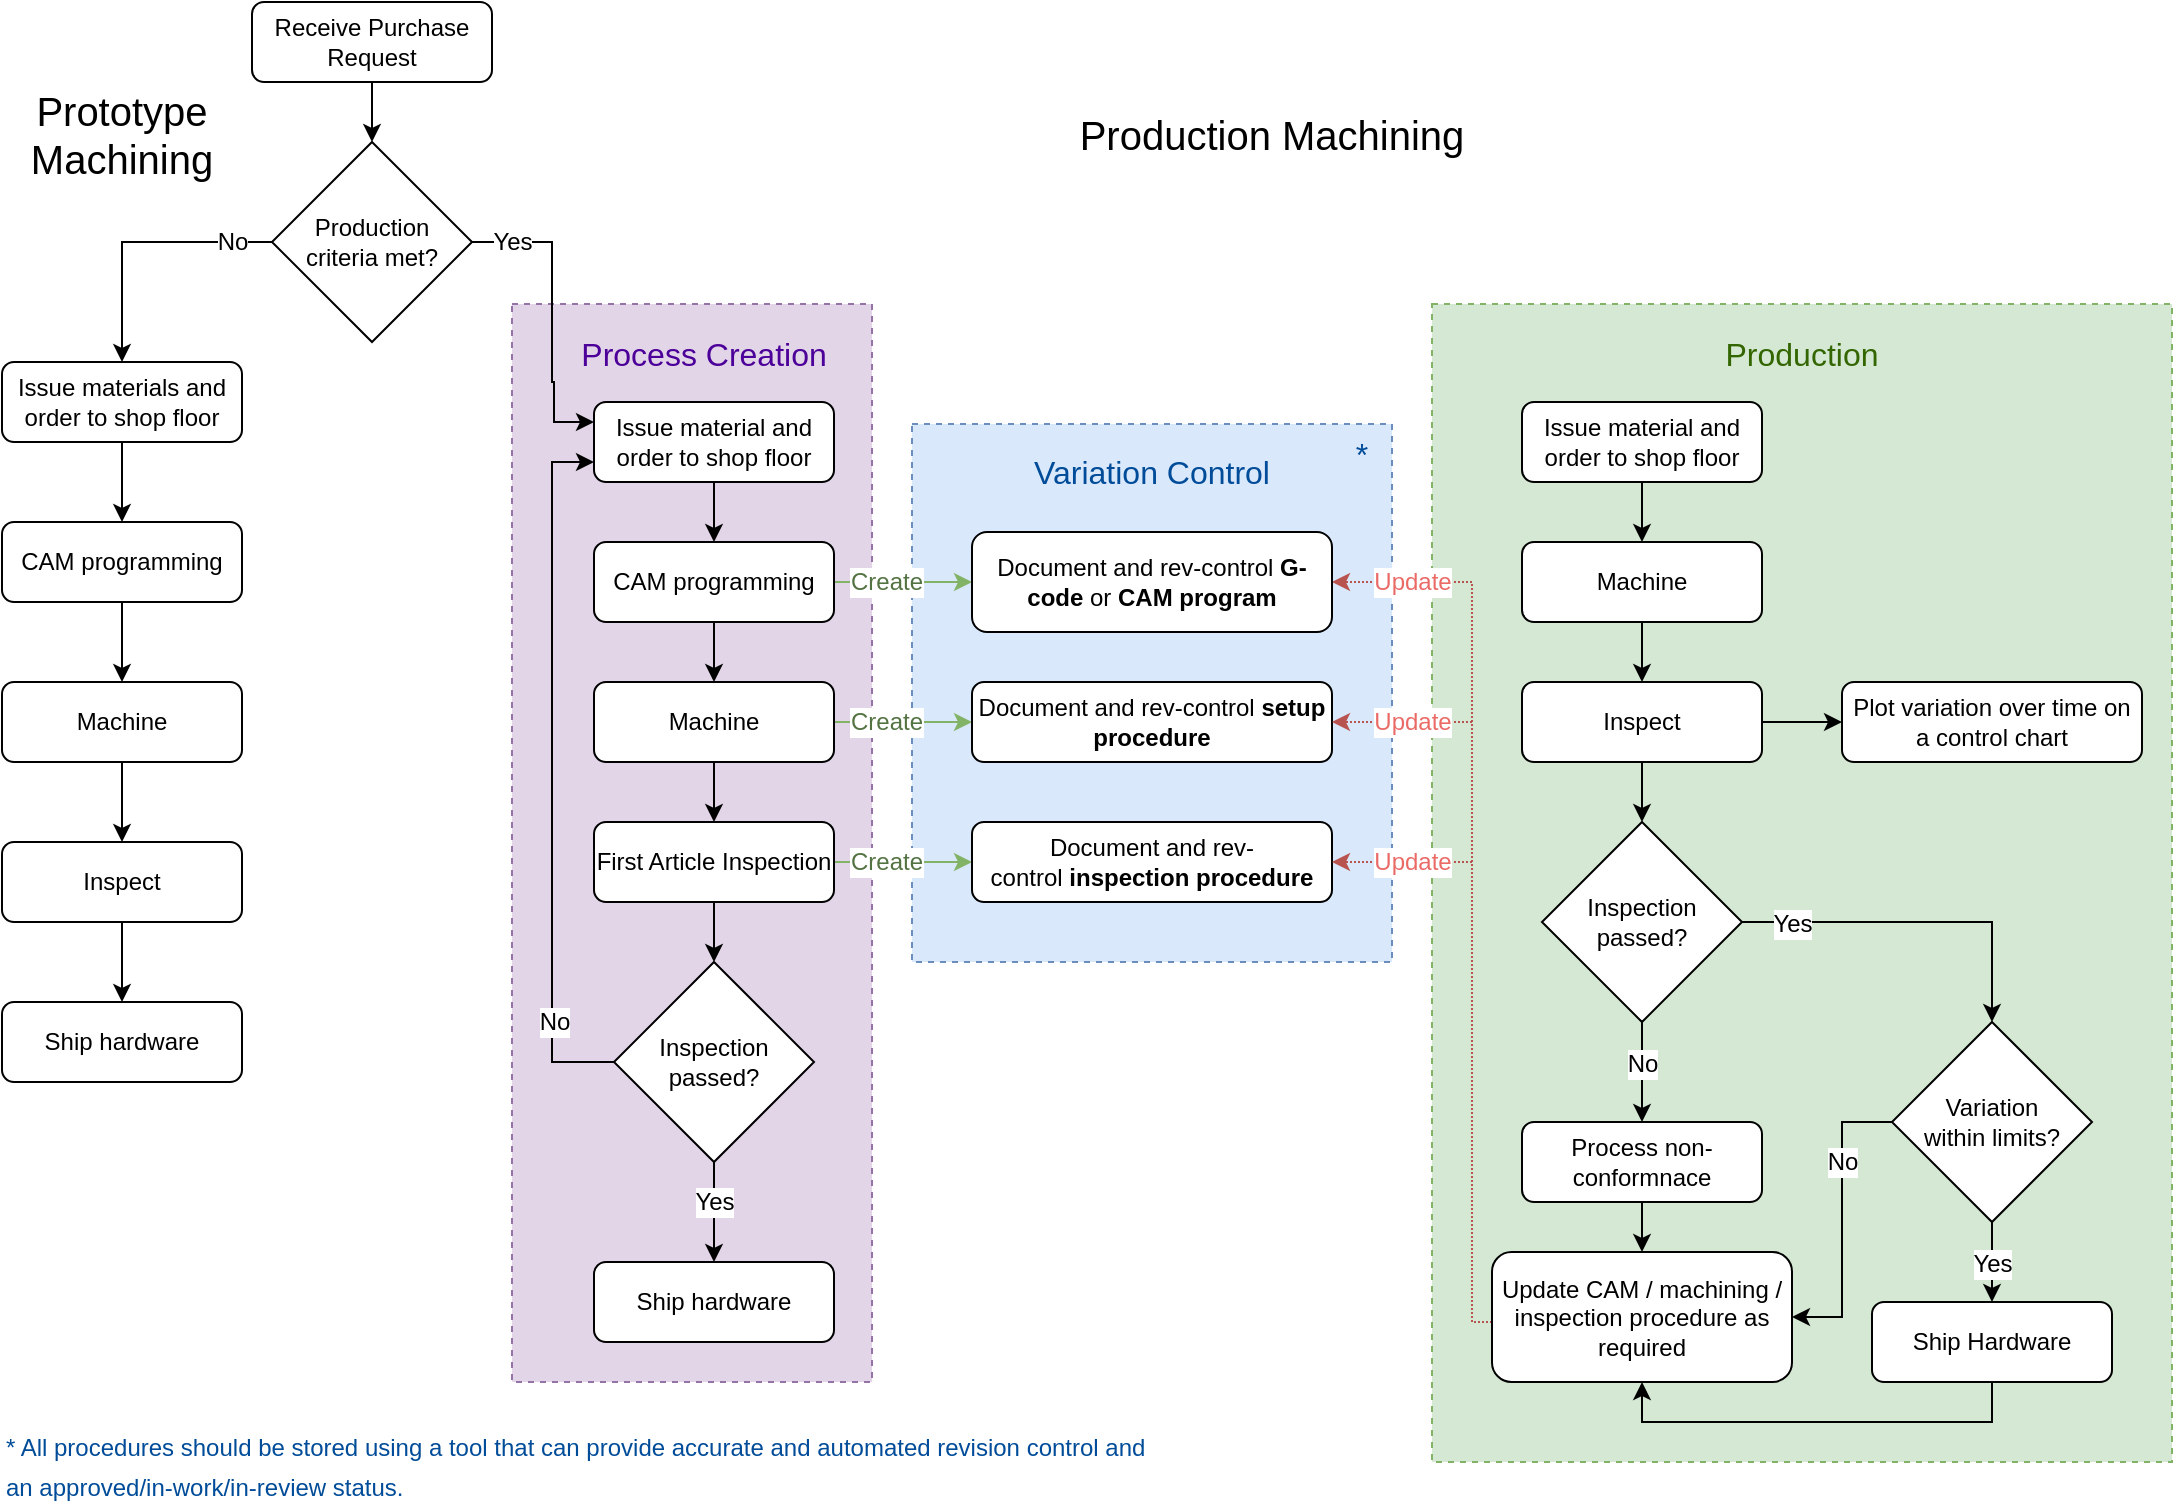 <mxfile version="17.4.6" type="github">
  <diagram id="C5RBs43oDa-KdzZeNtuy" name="Page-1">
    <mxGraphModel dx="2095" dy="1178" grid="1" gridSize="10" guides="1" tooltips="1" connect="1" arrows="1" fold="1" page="1" pageScale="1" pageWidth="1169" pageHeight="827" math="0" shadow="0">
      <root>
        <mxCell id="WIyWlLk6GJQsqaUBKTNV-0" />
        <mxCell id="WIyWlLk6GJQsqaUBKTNV-1" parent="WIyWlLk6GJQsqaUBKTNV-0" />
        <mxCell id="gqZH3z0eI0wR0jxWh7yX-99" value="" style="rounded=0;whiteSpace=wrap;html=1;dashed=1;labelBackgroundColor=#FFFFFF;fontSize=12;strokeColor=#82b366;fillColor=#d5e8d4;" vertex="1" parent="WIyWlLk6GJQsqaUBKTNV-1">
          <mxGeometry x="760" y="181" width="370" height="579" as="geometry" />
        </mxCell>
        <mxCell id="gqZH3z0eI0wR0jxWh7yX-97" value="" style="rounded=0;whiteSpace=wrap;html=1;dashed=1;labelBackgroundColor=#FFFFFF;fontSize=12;strokeColor=#6c8ebf;fillColor=#dae8fc;" vertex="1" parent="WIyWlLk6GJQsqaUBKTNV-1">
          <mxGeometry x="500" y="241" width="240" height="269" as="geometry" />
        </mxCell>
        <mxCell id="gqZH3z0eI0wR0jxWh7yX-96" value="" style="rounded=0;whiteSpace=wrap;html=1;dashed=1;labelBackgroundColor=#FFFFFF;fontSize=12;strokeColor=#9673a6;fillColor=#e1d5e7;" vertex="1" parent="WIyWlLk6GJQsqaUBKTNV-1">
          <mxGeometry x="300" y="181" width="180" height="539" as="geometry" />
        </mxCell>
        <mxCell id="gqZH3z0eI0wR0jxWh7yX-7" value="" style="edgeStyle=orthogonalEdgeStyle;rounded=0;orthogonalLoop=1;jettySize=auto;html=1;" edge="1" parent="WIyWlLk6GJQsqaUBKTNV-1" source="gqZH3z0eI0wR0jxWh7yX-3" target="gqZH3z0eI0wR0jxWh7yX-6">
          <mxGeometry relative="1" as="geometry" />
        </mxCell>
        <mxCell id="gqZH3z0eI0wR0jxWh7yX-3" value="Issue materials and order to shop floor" style="rounded=1;whiteSpace=wrap;html=1;fontSize=12;glass=0;strokeWidth=1;shadow=0;" vertex="1" parent="WIyWlLk6GJQsqaUBKTNV-1">
          <mxGeometry x="45" y="210" width="120" height="40" as="geometry" />
        </mxCell>
        <mxCell id="gqZH3z0eI0wR0jxWh7yX-9" style="edgeStyle=orthogonalEdgeStyle;rounded=0;orthogonalLoop=1;jettySize=auto;html=1;entryX=0.5;entryY=0;entryDx=0;entryDy=0;" edge="1" parent="WIyWlLk6GJQsqaUBKTNV-1" source="gqZH3z0eI0wR0jxWh7yX-6" target="gqZH3z0eI0wR0jxWh7yX-8">
          <mxGeometry relative="1" as="geometry" />
        </mxCell>
        <mxCell id="gqZH3z0eI0wR0jxWh7yX-6" value="CAM programming" style="rounded=1;whiteSpace=wrap;html=1;fontSize=12;glass=0;strokeWidth=1;shadow=0;" vertex="1" parent="WIyWlLk6GJQsqaUBKTNV-1">
          <mxGeometry x="45" y="290" width="120" height="40" as="geometry" />
        </mxCell>
        <mxCell id="gqZH3z0eI0wR0jxWh7yX-11" style="edgeStyle=orthogonalEdgeStyle;rounded=0;orthogonalLoop=1;jettySize=auto;html=1;entryX=0.5;entryY=0;entryDx=0;entryDy=0;" edge="1" parent="WIyWlLk6GJQsqaUBKTNV-1" source="gqZH3z0eI0wR0jxWh7yX-8" target="gqZH3z0eI0wR0jxWh7yX-10">
          <mxGeometry relative="1" as="geometry" />
        </mxCell>
        <mxCell id="gqZH3z0eI0wR0jxWh7yX-8" value="Machine" style="rounded=1;whiteSpace=wrap;html=1;fontSize=12;glass=0;strokeWidth=1;shadow=0;" vertex="1" parent="WIyWlLk6GJQsqaUBKTNV-1">
          <mxGeometry x="45" y="370" width="120" height="40" as="geometry" />
        </mxCell>
        <mxCell id="gqZH3z0eI0wR0jxWh7yX-12" style="edgeStyle=orthogonalEdgeStyle;rounded=0;orthogonalLoop=1;jettySize=auto;html=1;entryX=0.5;entryY=0;entryDx=0;entryDy=0;" edge="1" parent="WIyWlLk6GJQsqaUBKTNV-1" source="gqZH3z0eI0wR0jxWh7yX-10" target="gqZH3z0eI0wR0jxWh7yX-13">
          <mxGeometry relative="1" as="geometry">
            <mxPoint x="125" y="510" as="targetPoint" />
          </mxGeometry>
        </mxCell>
        <mxCell id="gqZH3z0eI0wR0jxWh7yX-10" value="Inspect" style="rounded=1;whiteSpace=wrap;html=1;fontSize=12;glass=0;strokeWidth=1;shadow=0;" vertex="1" parent="WIyWlLk6GJQsqaUBKTNV-1">
          <mxGeometry x="45" y="450" width="120" height="40" as="geometry" />
        </mxCell>
        <mxCell id="gqZH3z0eI0wR0jxWh7yX-13" value="Ship hardware" style="rounded=1;whiteSpace=wrap;html=1;fontSize=12;glass=0;strokeWidth=1;shadow=0;" vertex="1" parent="WIyWlLk6GJQsqaUBKTNV-1">
          <mxGeometry x="45" y="530" width="120" height="40" as="geometry" />
        </mxCell>
        <mxCell id="gqZH3z0eI0wR0jxWh7yX-14" style="edgeStyle=orthogonalEdgeStyle;rounded=0;orthogonalLoop=1;jettySize=auto;html=1;entryX=0.5;entryY=0;entryDx=0;entryDy=0;" edge="1" parent="WIyWlLk6GJQsqaUBKTNV-1" source="gqZH3z0eI0wR0jxWh7yX-15" target="gqZH3z0eI0wR0jxWh7yX-31">
          <mxGeometry relative="1" as="geometry">
            <mxPoint x="265" y="140" as="targetPoint" />
          </mxGeometry>
        </mxCell>
        <mxCell id="gqZH3z0eI0wR0jxWh7yX-15" value="Receive Purchase Request" style="rounded=1;whiteSpace=wrap;html=1;fontSize=12;glass=0;strokeWidth=1;shadow=0;" vertex="1" parent="WIyWlLk6GJQsqaUBKTNV-1">
          <mxGeometry x="170" y="30" width="120" height="40" as="geometry" />
        </mxCell>
        <mxCell id="gqZH3z0eI0wR0jxWh7yX-16" value="" style="edgeStyle=orthogonalEdgeStyle;rounded=0;orthogonalLoop=1;jettySize=auto;html=1;" edge="1" parent="WIyWlLk6GJQsqaUBKTNV-1" source="gqZH3z0eI0wR0jxWh7yX-17" target="gqZH3z0eI0wR0jxWh7yX-19">
          <mxGeometry relative="1" as="geometry" />
        </mxCell>
        <mxCell id="gqZH3z0eI0wR0jxWh7yX-17" value="Issue material and order to shop floor" style="rounded=1;whiteSpace=wrap;html=1;fontSize=12;glass=0;strokeWidth=1;shadow=0;" vertex="1" parent="WIyWlLk6GJQsqaUBKTNV-1">
          <mxGeometry x="341" y="230" width="120" height="40" as="geometry" />
        </mxCell>
        <mxCell id="gqZH3z0eI0wR0jxWh7yX-18" style="edgeStyle=orthogonalEdgeStyle;rounded=0;orthogonalLoop=1;jettySize=auto;html=1;entryX=0.5;entryY=0;entryDx=0;entryDy=0;" edge="1" parent="WIyWlLk6GJQsqaUBKTNV-1" source="gqZH3z0eI0wR0jxWh7yX-19" target="gqZH3z0eI0wR0jxWh7yX-21">
          <mxGeometry relative="1" as="geometry" />
        </mxCell>
        <mxCell id="gqZH3z0eI0wR0jxWh7yX-90" value="&lt;font color=&quot;#537342&quot;&gt;Create&lt;/font&gt;" style="edgeStyle=orthogonalEdgeStyle;rounded=0;orthogonalLoop=1;jettySize=auto;html=1;entryX=0;entryY=0.5;entryDx=0;entryDy=0;fontSize=12;fontColor=#000000;fillColor=#d5e8d4;strokeColor=#82b366;" edge="1" parent="WIyWlLk6GJQsqaUBKTNV-1" source="gqZH3z0eI0wR0jxWh7yX-19" target="gqZH3z0eI0wR0jxWh7yX-89">
          <mxGeometry x="-0.266" relative="1" as="geometry">
            <Array as="points">
              <mxPoint x="510" y="320" />
              <mxPoint x="510" y="320" />
            </Array>
            <mxPoint as="offset" />
          </mxGeometry>
        </mxCell>
        <mxCell id="gqZH3z0eI0wR0jxWh7yX-19" value="CAM programming" style="rounded=1;whiteSpace=wrap;html=1;fontSize=12;glass=0;strokeWidth=1;shadow=0;" vertex="1" parent="WIyWlLk6GJQsqaUBKTNV-1">
          <mxGeometry x="341" y="300" width="120" height="40" as="geometry" />
        </mxCell>
        <mxCell id="gqZH3z0eI0wR0jxWh7yX-20" style="edgeStyle=orthogonalEdgeStyle;rounded=0;orthogonalLoop=1;jettySize=auto;html=1;entryX=0.5;entryY=0;entryDx=0;entryDy=0;" edge="1" parent="WIyWlLk6GJQsqaUBKTNV-1" source="gqZH3z0eI0wR0jxWh7yX-21" target="gqZH3z0eI0wR0jxWh7yX-23">
          <mxGeometry relative="1" as="geometry" />
        </mxCell>
        <mxCell id="gqZH3z0eI0wR0jxWh7yX-92" value="&lt;font color=&quot;#537342&quot;&gt;Create&lt;/font&gt;" style="edgeStyle=orthogonalEdgeStyle;rounded=0;orthogonalLoop=1;jettySize=auto;html=1;entryX=0;entryY=0.5;entryDx=0;entryDy=0;fontSize=12;fontColor=#000000;fillColor=#d5e8d4;strokeColor=#82b366;" edge="1" parent="WIyWlLk6GJQsqaUBKTNV-1" source="gqZH3z0eI0wR0jxWh7yX-21" target="gqZH3z0eI0wR0jxWh7yX-37">
          <mxGeometry x="-0.265" relative="1" as="geometry">
            <Array as="points">
              <mxPoint x="490" y="390" />
              <mxPoint x="490" y="390" />
            </Array>
            <mxPoint as="offset" />
          </mxGeometry>
        </mxCell>
        <mxCell id="gqZH3z0eI0wR0jxWh7yX-21" value="Machine" style="rounded=1;whiteSpace=wrap;html=1;fontSize=12;glass=0;strokeWidth=1;shadow=0;" vertex="1" parent="WIyWlLk6GJQsqaUBKTNV-1">
          <mxGeometry x="341" y="370" width="120" height="40" as="geometry" />
        </mxCell>
        <mxCell id="gqZH3z0eI0wR0jxWh7yX-22" style="edgeStyle=orthogonalEdgeStyle;rounded=0;orthogonalLoop=1;jettySize=auto;html=1;entryX=0.5;entryY=0;entryDx=0;entryDy=0;" edge="1" parent="WIyWlLk6GJQsqaUBKTNV-1" source="gqZH3z0eI0wR0jxWh7yX-23" target="gqZH3z0eI0wR0jxWh7yX-42">
          <mxGeometry relative="1" as="geometry">
            <mxPoint x="401" y="510" as="targetPoint" />
          </mxGeometry>
        </mxCell>
        <mxCell id="gqZH3z0eI0wR0jxWh7yX-40" value="&lt;font color=&quot;#537342&quot;&gt;Create&lt;/font&gt;" style="edgeStyle=orthogonalEdgeStyle;rounded=0;orthogonalLoop=1;jettySize=auto;html=1;entryX=0;entryY=0.5;entryDx=0;entryDy=0;fontSize=12;fillColor=#d5e8d4;strokeColor=#82b366;" edge="1" parent="WIyWlLk6GJQsqaUBKTNV-1" source="gqZH3z0eI0wR0jxWh7yX-23" target="gqZH3z0eI0wR0jxWh7yX-39">
          <mxGeometry x="-0.266" relative="1" as="geometry">
            <mxPoint as="offset" />
          </mxGeometry>
        </mxCell>
        <mxCell id="gqZH3z0eI0wR0jxWh7yX-23" value="First Article Inspection" style="rounded=1;whiteSpace=wrap;html=1;fontSize=12;glass=0;strokeWidth=1;shadow=0;" vertex="1" parent="WIyWlLk6GJQsqaUBKTNV-1">
          <mxGeometry x="341" y="440" width="120" height="40" as="geometry" />
        </mxCell>
        <mxCell id="gqZH3z0eI0wR0jxWh7yX-27" value="&lt;font style=&quot;font-size: 20px&quot;&gt;Prototype Machining&lt;/font&gt;" style="text;html=1;strokeColor=none;fillColor=none;align=center;verticalAlign=middle;whiteSpace=wrap;rounded=0;" vertex="1" parent="WIyWlLk6GJQsqaUBKTNV-1">
          <mxGeometry x="55" y="81" width="100" height="30" as="geometry" />
        </mxCell>
        <mxCell id="gqZH3z0eI0wR0jxWh7yX-28" value="&lt;font style=&quot;font-size: 20px&quot;&gt;Production Machining&lt;/font&gt;" style="text;html=1;strokeColor=none;fillColor=none;align=center;verticalAlign=middle;whiteSpace=wrap;rounded=0;" vertex="1" parent="WIyWlLk6GJQsqaUBKTNV-1">
          <mxGeometry x="545" y="81" width="270" height="30" as="geometry" />
        </mxCell>
        <mxCell id="gqZH3z0eI0wR0jxWh7yX-32" style="edgeStyle=orthogonalEdgeStyle;rounded=0;orthogonalLoop=1;jettySize=auto;html=1;entryX=0;entryY=0.25;entryDx=0;entryDy=0;fontSize=12;exitX=1;exitY=0.5;exitDx=0;exitDy=0;" edge="1" parent="WIyWlLk6GJQsqaUBKTNV-1" source="gqZH3z0eI0wR0jxWh7yX-31" target="gqZH3z0eI0wR0jxWh7yX-17">
          <mxGeometry relative="1" as="geometry">
            <mxPoint x="335" y="170" as="sourcePoint" />
            <Array as="points">
              <mxPoint x="320" y="150" />
              <mxPoint x="320" y="220" />
              <mxPoint x="321" y="220" />
              <mxPoint x="321" y="240" />
            </Array>
          </mxGeometry>
        </mxCell>
        <mxCell id="gqZH3z0eI0wR0jxWh7yX-36" value="Yes" style="edgeLabel;html=1;align=center;verticalAlign=middle;resizable=0;points=[];fontSize=12;" vertex="1" connectable="0" parent="gqZH3z0eI0wR0jxWh7yX-32">
          <mxGeometry x="-0.842" y="3" relative="1" as="geometry">
            <mxPoint x="8" y="3" as="offset" />
          </mxGeometry>
        </mxCell>
        <mxCell id="gqZH3z0eI0wR0jxWh7yX-33" style="edgeStyle=orthogonalEdgeStyle;rounded=0;orthogonalLoop=1;jettySize=auto;html=1;fontSize=12;" edge="1" parent="WIyWlLk6GJQsqaUBKTNV-1" source="gqZH3z0eI0wR0jxWh7yX-31" target="gqZH3z0eI0wR0jxWh7yX-3">
          <mxGeometry relative="1" as="geometry" />
        </mxCell>
        <mxCell id="gqZH3z0eI0wR0jxWh7yX-34" value="No" style="edgeLabel;html=1;align=center;verticalAlign=middle;resizable=0;points=[];fontSize=12;" vertex="1" connectable="0" parent="gqZH3z0eI0wR0jxWh7yX-33">
          <mxGeometry x="0.201" y="1" relative="1" as="geometry">
            <mxPoint x="54" y="-6" as="offset" />
          </mxGeometry>
        </mxCell>
        <mxCell id="gqZH3z0eI0wR0jxWh7yX-31" value="Production criteria met?" style="rhombus;whiteSpace=wrap;html=1;fontSize=12;spacingLeft=13;spacingRight=13;" vertex="1" parent="WIyWlLk6GJQsqaUBKTNV-1">
          <mxGeometry x="180" y="100" width="100" height="100" as="geometry" />
        </mxCell>
        <mxCell id="gqZH3z0eI0wR0jxWh7yX-39" value="Document and rev-control&amp;nbsp;&lt;b&gt;inspection procedure&lt;/b&gt;" style="whiteSpace=wrap;html=1;rounded=1;glass=0;strokeWidth=1;shadow=0;" vertex="1" parent="WIyWlLk6GJQsqaUBKTNV-1">
          <mxGeometry x="530" y="440" width="180" height="40" as="geometry" />
        </mxCell>
        <mxCell id="gqZH3z0eI0wR0jxWh7yX-43" value="Yes" style="edgeStyle=orthogonalEdgeStyle;rounded=0;orthogonalLoop=1;jettySize=auto;html=1;fontSize=12;entryX=0.5;entryY=0;entryDx=0;entryDy=0;" edge="1" parent="WIyWlLk6GJQsqaUBKTNV-1" source="gqZH3z0eI0wR0jxWh7yX-42" target="gqZH3z0eI0wR0jxWh7yX-44">
          <mxGeometry x="-0.2" relative="1" as="geometry">
            <mxPoint x="401" y="650" as="targetPoint" />
            <mxPoint as="offset" />
          </mxGeometry>
        </mxCell>
        <mxCell id="gqZH3z0eI0wR0jxWh7yX-46" style="edgeStyle=orthogonalEdgeStyle;rounded=0;orthogonalLoop=1;jettySize=auto;html=1;fontSize=12;entryX=0;entryY=0.75;entryDx=0;entryDy=0;" edge="1" parent="WIyWlLk6GJQsqaUBKTNV-1" source="gqZH3z0eI0wR0jxWh7yX-42" target="gqZH3z0eI0wR0jxWh7yX-17">
          <mxGeometry relative="1" as="geometry">
            <mxPoint x="671" y="340" as="targetPoint" />
            <Array as="points">
              <mxPoint x="320" y="560" />
              <mxPoint x="320" y="260" />
            </Array>
          </mxGeometry>
        </mxCell>
        <mxCell id="gqZH3z0eI0wR0jxWh7yX-47" value="No" style="edgeLabel;html=1;align=center;verticalAlign=middle;resizable=0;points=[];fontSize=12;" vertex="1" connectable="0" parent="gqZH3z0eI0wR0jxWh7yX-46">
          <mxGeometry x="-0.861" y="-2" relative="1" as="geometry">
            <mxPoint x="-6" y="-18" as="offset" />
          </mxGeometry>
        </mxCell>
        <mxCell id="gqZH3z0eI0wR0jxWh7yX-42" value="Inspection passed?" style="rhombus;whiteSpace=wrap;html=1;fontSize=12;spacingLeft=13;spacingRight=13;" vertex="1" parent="WIyWlLk6GJQsqaUBKTNV-1">
          <mxGeometry x="351" y="510" width="100" height="100" as="geometry" />
        </mxCell>
        <mxCell id="gqZH3z0eI0wR0jxWh7yX-44" value="Ship hardware" style="rounded=1;whiteSpace=wrap;html=1;fontSize=12;glass=0;strokeWidth=1;shadow=0;" vertex="1" parent="WIyWlLk6GJQsqaUBKTNV-1">
          <mxGeometry x="341" y="660" width="120" height="40" as="geometry" />
        </mxCell>
        <mxCell id="gqZH3z0eI0wR0jxWh7yX-53" value="Issue material and order to shop floor" style="rounded=1;whiteSpace=wrap;html=1;fontSize=12;glass=0;strokeWidth=1;shadow=0;" vertex="1" parent="WIyWlLk6GJQsqaUBKTNV-1">
          <mxGeometry x="805" y="230" width="120" height="40" as="geometry" />
        </mxCell>
        <mxCell id="gqZH3z0eI0wR0jxWh7yX-55" value="Machine" style="rounded=1;whiteSpace=wrap;html=1;fontSize=12;glass=0;strokeWidth=1;shadow=0;" vertex="1" parent="WIyWlLk6GJQsqaUBKTNV-1">
          <mxGeometry x="805" y="300" width="120" height="40" as="geometry" />
        </mxCell>
        <mxCell id="gqZH3z0eI0wR0jxWh7yX-56" style="edgeStyle=orthogonalEdgeStyle;rounded=0;orthogonalLoop=1;jettySize=auto;html=1;entryX=0.5;entryY=0;entryDx=0;entryDy=0;fontSize=12;fontColor=#9F40FF;" edge="1" parent="WIyWlLk6GJQsqaUBKTNV-1" source="gqZH3z0eI0wR0jxWh7yX-53" target="gqZH3z0eI0wR0jxWh7yX-55">
          <mxGeometry relative="1" as="geometry" />
        </mxCell>
        <mxCell id="gqZH3z0eI0wR0jxWh7yX-68" style="edgeStyle=orthogonalEdgeStyle;rounded=0;orthogonalLoop=1;jettySize=auto;html=1;fontSize=12;fontColor=#0000FF;" edge="1" parent="WIyWlLk6GJQsqaUBKTNV-1" source="gqZH3z0eI0wR0jxWh7yX-57" target="gqZH3z0eI0wR0jxWh7yX-67">
          <mxGeometry relative="1" as="geometry" />
        </mxCell>
        <mxCell id="gqZH3z0eI0wR0jxWh7yX-57" value="Inspect" style="rounded=1;whiteSpace=wrap;html=1;fontSize=12;glass=0;strokeWidth=1;shadow=0;" vertex="1" parent="WIyWlLk6GJQsqaUBKTNV-1">
          <mxGeometry x="805" y="370" width="120" height="40" as="geometry" />
        </mxCell>
        <mxCell id="gqZH3z0eI0wR0jxWh7yX-58" style="edgeStyle=orthogonalEdgeStyle;rounded=0;orthogonalLoop=1;jettySize=auto;html=1;entryX=0.5;entryY=0;entryDx=0;entryDy=0;fontSize=12;fontColor=#9F40FF;" edge="1" parent="WIyWlLk6GJQsqaUBKTNV-1" source="gqZH3z0eI0wR0jxWh7yX-55" target="gqZH3z0eI0wR0jxWh7yX-57">
          <mxGeometry relative="1" as="geometry" />
        </mxCell>
        <mxCell id="gqZH3z0eI0wR0jxWh7yX-61" value="Plot variation over time on a control chart" style="rounded=1;whiteSpace=wrap;html=1;fontSize=12;glass=0;strokeWidth=1;shadow=0;" vertex="1" parent="WIyWlLk6GJQsqaUBKTNV-1">
          <mxGeometry x="965" y="370" width="150" height="40" as="geometry" />
        </mxCell>
        <mxCell id="gqZH3z0eI0wR0jxWh7yX-60" style="edgeStyle=orthogonalEdgeStyle;rounded=0;orthogonalLoop=1;jettySize=auto;html=1;fontSize=12;fontColor=#9F40FF;entryX=0;entryY=0.5;entryDx=0;entryDy=0;" edge="1" parent="WIyWlLk6GJQsqaUBKTNV-1" source="gqZH3z0eI0wR0jxWh7yX-57" target="gqZH3z0eI0wR0jxWh7yX-61">
          <mxGeometry relative="1" as="geometry">
            <mxPoint x="965" y="390" as="targetPoint" />
          </mxGeometry>
        </mxCell>
        <mxCell id="gqZH3z0eI0wR0jxWh7yX-80" value="No&lt;br&gt;" style="edgeStyle=orthogonalEdgeStyle;rounded=0;orthogonalLoop=1;jettySize=auto;html=1;fontSize=12;fontColor=#000000;entryX=0.5;entryY=0;entryDx=0;entryDy=0;" edge="1" parent="WIyWlLk6GJQsqaUBKTNV-1" source="gqZH3z0eI0wR0jxWh7yX-67" target="gqZH3z0eI0wR0jxWh7yX-81">
          <mxGeometry x="-0.16" relative="1" as="geometry">
            <mxPoint x="865" y="880" as="targetPoint" />
            <Array as="points">
              <mxPoint x="865" y="550" />
              <mxPoint x="865" y="550" />
            </Array>
            <mxPoint as="offset" />
          </mxGeometry>
        </mxCell>
        <mxCell id="gqZH3z0eI0wR0jxWh7yX-67" value="Inspection passed?" style="rhombus;whiteSpace=wrap;html=1;fontSize=12;spacingLeft=13;spacingRight=13;" vertex="1" parent="WIyWlLk6GJQsqaUBKTNV-1">
          <mxGeometry x="815" y="440" width="100" height="100" as="geometry" />
        </mxCell>
        <mxCell id="gqZH3z0eI0wR0jxWh7yX-71" value="Yes" style="edgeStyle=orthogonalEdgeStyle;rounded=0;orthogonalLoop=1;jettySize=auto;html=1;fontSize=12;fontColor=#000000;entryX=0.5;entryY=0;entryDx=0;entryDy=0;" edge="1" parent="WIyWlLk6GJQsqaUBKTNV-1" source="gqZH3z0eI0wR0jxWh7yX-67" target="gqZH3z0eI0wR0jxWh7yX-74">
          <mxGeometry x="-0.714" y="-1" relative="1" as="geometry">
            <mxPoint x="980" y="490" as="targetPoint" />
            <mxPoint as="offset" />
          </mxGeometry>
        </mxCell>
        <mxCell id="gqZH3z0eI0wR0jxWh7yX-78" value="Yes" style="edgeStyle=orthogonalEdgeStyle;rounded=0;orthogonalLoop=1;jettySize=auto;html=1;fontSize=12;fontColor=#000000;" edge="1" parent="WIyWlLk6GJQsqaUBKTNV-1" source="gqZH3z0eI0wR0jxWh7yX-74" target="gqZH3z0eI0wR0jxWh7yX-77">
          <mxGeometry x="0.05" relative="1" as="geometry">
            <Array as="points">
              <mxPoint x="1040" y="651" />
              <mxPoint x="1040" y="651" />
            </Array>
            <mxPoint as="offset" />
          </mxGeometry>
        </mxCell>
        <mxCell id="gqZH3z0eI0wR0jxWh7yX-87" style="edgeStyle=orthogonalEdgeStyle;rounded=0;orthogonalLoop=1;jettySize=auto;html=1;entryX=1;entryY=0.5;entryDx=0;entryDy=0;fontSize=12;fontColor=#000000;" edge="1" parent="WIyWlLk6GJQsqaUBKTNV-1" source="gqZH3z0eI0wR0jxWh7yX-74" target="gqZH3z0eI0wR0jxWh7yX-82">
          <mxGeometry relative="1" as="geometry" />
        </mxCell>
        <mxCell id="gqZH3z0eI0wR0jxWh7yX-88" value="No" style="edgeLabel;html=1;align=center;verticalAlign=middle;resizable=0;points=[];fontSize=12;fontColor=#000000;" vertex="1" connectable="0" parent="gqZH3z0eI0wR0jxWh7yX-87">
          <mxGeometry x="-0.272" y="-1" relative="1" as="geometry">
            <mxPoint x="1" y="-9" as="offset" />
          </mxGeometry>
        </mxCell>
        <mxCell id="gqZH3z0eI0wR0jxWh7yX-74" value="Variation within limits?" style="rhombus;whiteSpace=wrap;html=1;fontSize=12;spacingLeft=13;spacingRight=13;" vertex="1" parent="WIyWlLk6GJQsqaUBKTNV-1">
          <mxGeometry x="990" y="540" width="100" height="100" as="geometry" />
        </mxCell>
        <mxCell id="gqZH3z0eI0wR0jxWh7yX-84" style="edgeStyle=orthogonalEdgeStyle;rounded=0;orthogonalLoop=1;jettySize=auto;html=1;entryX=0.5;entryY=1;entryDx=0;entryDy=0;fontSize=12;fontColor=#000000;exitX=0.5;exitY=1;exitDx=0;exitDy=0;" edge="1" parent="WIyWlLk6GJQsqaUBKTNV-1" source="gqZH3z0eI0wR0jxWh7yX-77" target="gqZH3z0eI0wR0jxWh7yX-82">
          <mxGeometry relative="1" as="geometry">
            <Array as="points">
              <mxPoint x="1040" y="740" />
              <mxPoint x="865" y="740" />
            </Array>
          </mxGeometry>
        </mxCell>
        <mxCell id="gqZH3z0eI0wR0jxWh7yX-77" value="Ship Hardware" style="rounded=1;whiteSpace=wrap;html=1;spacingLeft=13;spacingRight=13;" vertex="1" parent="WIyWlLk6GJQsqaUBKTNV-1">
          <mxGeometry x="980" y="680" width="120" height="40" as="geometry" />
        </mxCell>
        <mxCell id="gqZH3z0eI0wR0jxWh7yX-37" value="Document and rev-control&amp;nbsp;&lt;b&gt;setup procedure&lt;/b&gt;" style="whiteSpace=wrap;html=1;rounded=1;glass=0;strokeWidth=1;shadow=0;" vertex="1" parent="WIyWlLk6GJQsqaUBKTNV-1">
          <mxGeometry x="530" y="370" width="180" height="40" as="geometry" />
        </mxCell>
        <mxCell id="gqZH3z0eI0wR0jxWh7yX-83" style="edgeStyle=orthogonalEdgeStyle;rounded=0;orthogonalLoop=1;jettySize=auto;html=1;fontSize=12;fontColor=#000000;" edge="1" parent="WIyWlLk6GJQsqaUBKTNV-1" source="gqZH3z0eI0wR0jxWh7yX-81" target="gqZH3z0eI0wR0jxWh7yX-82">
          <mxGeometry relative="1" as="geometry" />
        </mxCell>
        <mxCell id="gqZH3z0eI0wR0jxWh7yX-81" value="Process non-conformnace" style="rounded=1;whiteSpace=wrap;html=1;fontSize=12;glass=0;strokeWidth=1;shadow=0;" vertex="1" parent="WIyWlLk6GJQsqaUBKTNV-1">
          <mxGeometry x="805" y="590" width="120" height="40" as="geometry" />
        </mxCell>
        <mxCell id="gqZH3z0eI0wR0jxWh7yX-85" value="&lt;font color=&quot;#ea6b66&quot;&gt;Update&lt;/font&gt;" style="edgeStyle=orthogonalEdgeStyle;rounded=0;orthogonalLoop=1;jettySize=auto;html=1;entryX=1;entryY=0.5;entryDx=0;entryDy=0;fontSize=12;fontColor=#000000;fillColor=#f8cecc;strokeColor=#b85450;dashed=1;dashPattern=1 1;" edge="1" parent="WIyWlLk6GJQsqaUBKTNV-1" source="gqZH3z0eI0wR0jxWh7yX-82" target="gqZH3z0eI0wR0jxWh7yX-39">
          <mxGeometry x="0.742" relative="1" as="geometry">
            <Array as="points">
              <mxPoint x="780" y="690" />
              <mxPoint x="780" y="460" />
            </Array>
            <mxPoint as="offset" />
          </mxGeometry>
        </mxCell>
        <mxCell id="gqZH3z0eI0wR0jxWh7yX-86" value="&lt;font color=&quot;#ea6b66&quot;&gt;Update&lt;/font&gt;" style="edgeStyle=orthogonalEdgeStyle;rounded=0;orthogonalLoop=1;jettySize=auto;html=1;entryX=1;entryY=0.5;entryDx=0;entryDy=0;fontSize=12;fontColor=#000000;fillColor=#f8cecc;strokeColor=#b85450;dashed=1;dashPattern=1 1;" edge="1" parent="WIyWlLk6GJQsqaUBKTNV-1" source="gqZH3z0eI0wR0jxWh7yX-82" target="gqZH3z0eI0wR0jxWh7yX-37">
          <mxGeometry x="0.789" relative="1" as="geometry">
            <Array as="points">
              <mxPoint x="780" y="690" />
              <mxPoint x="780" y="390" />
            </Array>
            <mxPoint as="offset" />
          </mxGeometry>
        </mxCell>
        <mxCell id="gqZH3z0eI0wR0jxWh7yX-94" value="&lt;font color=&quot;#ea6b66&quot;&gt;Update&lt;/font&gt;" style="edgeStyle=orthogonalEdgeStyle;rounded=0;orthogonalLoop=1;jettySize=auto;html=1;entryX=1;entryY=0.5;entryDx=0;entryDy=0;fontSize=12;fontColor=#000000;fillColor=#f8cecc;strokeColor=#b85450;dashed=1;dashPattern=1 1;" edge="1" parent="WIyWlLk6GJQsqaUBKTNV-1" source="gqZH3z0eI0wR0jxWh7yX-82" target="gqZH3z0eI0wR0jxWh7yX-89">
          <mxGeometry x="0.822" relative="1" as="geometry">
            <Array as="points">
              <mxPoint x="780" y="690" />
              <mxPoint x="780" y="320" />
            </Array>
            <mxPoint as="offset" />
          </mxGeometry>
        </mxCell>
        <mxCell id="gqZH3z0eI0wR0jxWh7yX-82" value="Update CAM / machining / inspection procedure as required" style="rounded=1;whiteSpace=wrap;html=1;fontSize=12;glass=0;strokeWidth=1;shadow=0;" vertex="1" parent="WIyWlLk6GJQsqaUBKTNV-1">
          <mxGeometry x="790" y="655" width="150" height="65" as="geometry" />
        </mxCell>
        <mxCell id="gqZH3z0eI0wR0jxWh7yX-89" value="Document and rev-control &lt;b&gt;G-code &lt;/b&gt;or &lt;b&gt;CAM program&lt;/b&gt;" style="whiteSpace=wrap;html=1;rounded=1;glass=0;strokeWidth=1;shadow=0;" vertex="1" parent="WIyWlLk6GJQsqaUBKTNV-1">
          <mxGeometry x="530" y="295" width="180" height="50" as="geometry" />
        </mxCell>
        <mxCell id="gqZH3z0eI0wR0jxWh7yX-102" value="&lt;font style=&quot;font-size: 16px;&quot;&gt;Process Creation&lt;/font&gt;" style="text;html=1;strokeColor=none;fillColor=none;align=center;verticalAlign=middle;whiteSpace=wrap;rounded=0;fontSize=16;fontColor=#4C0099;" vertex="1" parent="WIyWlLk6GJQsqaUBKTNV-1">
          <mxGeometry x="331" y="191" width="130" height="30" as="geometry" />
        </mxCell>
        <mxCell id="gqZH3z0eI0wR0jxWh7yX-103" value="&lt;font style=&quot;font-size: 16px&quot;&gt;Variation Control&lt;/font&gt;" style="text;html=1;align=center;verticalAlign=middle;whiteSpace=wrap;rounded=0;fontSize=16;fontColor=#004C99;" vertex="1" parent="WIyWlLk6GJQsqaUBKTNV-1">
          <mxGeometry x="555" y="250" width="130" height="30" as="geometry" />
        </mxCell>
        <mxCell id="gqZH3z0eI0wR0jxWh7yX-105" value="&lt;font style=&quot;font-size: 16px&quot;&gt;Production&lt;/font&gt;" style="text;html=1;align=center;verticalAlign=middle;whiteSpace=wrap;rounded=0;fontSize=16;fontColor=#336600;" vertex="1" parent="WIyWlLk6GJQsqaUBKTNV-1">
          <mxGeometry x="880" y="191" width="130" height="30" as="geometry" />
        </mxCell>
        <mxCell id="gqZH3z0eI0wR0jxWh7yX-106" value="&lt;font style=&quot;font-size: 16px&quot;&gt;*&lt;/font&gt;" style="text;html=1;align=center;verticalAlign=middle;whiteSpace=wrap;rounded=0;fontSize=16;fontColor=#004C99;" vertex="1" parent="WIyWlLk6GJQsqaUBKTNV-1">
          <mxGeometry x="710" y="241" width="30" height="30" as="geometry" />
        </mxCell>
        <mxCell id="gqZH3z0eI0wR0jxWh7yX-107" value="&lt;font style=&quot;font-size: 12px&quot;&gt;* All procedures should be stored using a tool that can provide accurate and automated revision control and an approved/in-work/in-review status.&lt;/font&gt;" style="text;html=1;align=left;verticalAlign=middle;whiteSpace=wrap;rounded=0;fontSize=16;fontColor=#004C99;" vertex="1" parent="WIyWlLk6GJQsqaUBKTNV-1">
          <mxGeometry x="45" y="740" width="580" height="41" as="geometry" />
        </mxCell>
      </root>
    </mxGraphModel>
  </diagram>
</mxfile>
